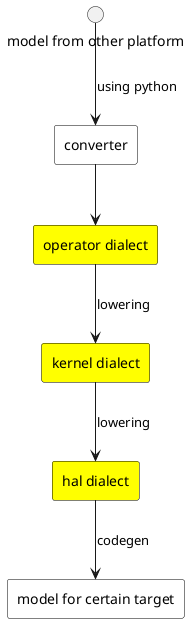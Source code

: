 @startuml
!define RECTANGLE class

skinparam stereotypeDisplay none
hide stereotype

skinparam rectangle {
    BackgroundColor White
    BorderColor Black
}

skinparam rectangle<<dialect>> {
    BackgroundColor Yellow
    BorderColor Black
    FontColor Black
}


rectangle "operator dialect" as operator <<dialect>>
rectangle "kernel dialect" as kernel <<dialect>>
rectangle "hal dialect" as hal <<dialect>>
rectangle "converter" as converter
rectangle "model for certain target" as model_for_certain_target
() "model from other platform" as model_from_other_platform


' 连接关系

model_from_other_platform --> converter: using python
converter --> operator
operator --> kernel : lowering
kernel --> hal : lowering
hal -->  model_for_certain_target : codegen

@enduml
